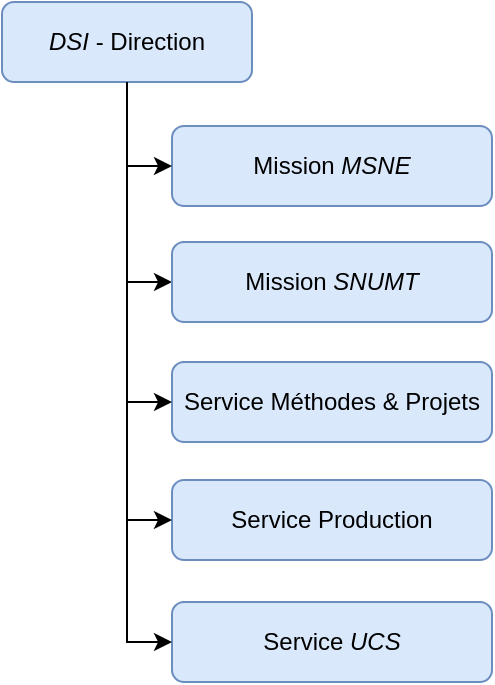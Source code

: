 <mxfile version="24.7.1" type="github">
  <diagram name="Page-1" id="Vvxi3eaOHNYTfqwF8qMl">
    <mxGraphModel dx="1196" dy="647" grid="1" gridSize="10" guides="1" tooltips="1" connect="1" arrows="1" fold="1" page="1" pageScale="1" pageWidth="827" pageHeight="1169" math="0" shadow="0">
      <root>
        <mxCell id="0" />
        <mxCell id="1" parent="0" />
        <mxCell id="kAIopRJ4j19YjuC8EgND-2" value="" style="edgeStyle=orthogonalEdgeStyle;rounded=0;orthogonalLoop=1;jettySize=auto;html=1;exitX=0.5;exitY=1;exitDx=0;exitDy=0;entryX=0;entryY=0.5;entryDx=0;entryDy=0;" parent="1" source="QqvgjilXs0riYiPpLU37-2" target="kAIopRJ4j19YjuC8EgND-1" edge="1">
          <mxGeometry relative="1" as="geometry" />
        </mxCell>
        <mxCell id="QqvgjilXs0riYiPpLU37-2" value="&lt;i&gt;DSI&lt;/i&gt; - Direction" style="rounded=1;whiteSpace=wrap;html=1;fillColor=#dae8fc;strokeColor=#6c8ebf;" parent="1" vertex="1">
          <mxGeometry x="75" y="40" width="125" height="40" as="geometry" />
        </mxCell>
        <mxCell id="kAIopRJ4j19YjuC8EgND-1" value="Mission &lt;i&gt;SNUMT&lt;/i&gt;" style="whiteSpace=wrap;html=1;fillColor=#dae8fc;strokeColor=#6c8ebf;rounded=1;" parent="1" vertex="1">
          <mxGeometry x="160" y="160" width="160" height="40" as="geometry" />
        </mxCell>
        <mxCell id="kAIopRJ4j19YjuC8EgND-5" value="Mission &lt;i&gt;MSNE&lt;/i&gt;" style="whiteSpace=wrap;html=1;fillColor=#dae8fc;strokeColor=#6c8ebf;rounded=1;" parent="1" vertex="1">
          <mxGeometry x="160" y="102" width="160" height="40" as="geometry" />
        </mxCell>
        <mxCell id="kAIopRJ4j19YjuC8EgND-6" value="" style="edgeStyle=orthogonalEdgeStyle;rounded=0;orthogonalLoop=1;jettySize=auto;html=1;exitX=0.5;exitY=1;exitDx=0;exitDy=0;entryX=0;entryY=0.5;entryDx=0;entryDy=0;" parent="1" source="QqvgjilXs0riYiPpLU37-2" target="kAIopRJ4j19YjuC8EgND-5" edge="1">
          <mxGeometry relative="1" as="geometry">
            <mxPoint x="110" y="270" as="sourcePoint" />
            <mxPoint x="132" y="330" as="targetPoint" />
          </mxGeometry>
        </mxCell>
        <mxCell id="kAIopRJ4j19YjuC8EgND-8" value="Service Méthodes &amp;amp; Projets" style="whiteSpace=wrap;html=1;fillColor=#dae8fc;strokeColor=#6c8ebf;rounded=1;" parent="1" vertex="1">
          <mxGeometry x="160" y="220" width="160" height="40" as="geometry" />
        </mxCell>
        <mxCell id="kAIopRJ4j19YjuC8EgND-9" value="" style="edgeStyle=orthogonalEdgeStyle;rounded=0;orthogonalLoop=1;jettySize=auto;html=1;exitX=0.5;exitY=1;exitDx=0;exitDy=0;entryX=0;entryY=0.5;entryDx=0;entryDy=0;" parent="1" source="QqvgjilXs0riYiPpLU37-2" target="kAIopRJ4j19YjuC8EgND-8" edge="1">
          <mxGeometry relative="1" as="geometry">
            <mxPoint x="40" y="300" as="sourcePoint" />
            <mxPoint x="62" y="402" as="targetPoint" />
          </mxGeometry>
        </mxCell>
        <mxCell id="kAIopRJ4j19YjuC8EgND-10" value="Service Production" style="whiteSpace=wrap;html=1;fillColor=#dae8fc;strokeColor=#6c8ebf;rounded=1;" parent="1" vertex="1">
          <mxGeometry x="160" y="279" width="160" height="40" as="geometry" />
        </mxCell>
        <mxCell id="kAIopRJ4j19YjuC8EgND-11" value="Service &lt;i&gt;UCS&lt;/i&gt;" style="whiteSpace=wrap;html=1;fillColor=#dae8fc;strokeColor=#6c8ebf;rounded=1;" parent="1" vertex="1">
          <mxGeometry x="160" y="340" width="160" height="40" as="geometry" />
        </mxCell>
        <mxCell id="kAIopRJ4j19YjuC8EgND-12" value="" style="edgeStyle=orthogonalEdgeStyle;rounded=0;orthogonalLoop=1;jettySize=auto;html=1;exitX=0.5;exitY=1;exitDx=0;exitDy=0;entryX=0;entryY=0.5;entryDx=0;entryDy=0;" parent="1" source="QqvgjilXs0riYiPpLU37-2" target="kAIopRJ4j19YjuC8EgND-10" edge="1">
          <mxGeometry relative="1" as="geometry">
            <mxPoint x="30" y="230" as="sourcePoint" />
            <mxPoint x="52" y="390" as="targetPoint" />
          </mxGeometry>
        </mxCell>
        <mxCell id="kAIopRJ4j19YjuC8EgND-14" value="" style="edgeStyle=orthogonalEdgeStyle;rounded=0;orthogonalLoop=1;jettySize=auto;html=1;exitX=0.5;exitY=1;exitDx=0;exitDy=0;entryX=0;entryY=0.5;entryDx=0;entryDy=0;" parent="1" source="QqvgjilXs0riYiPpLU37-2" target="kAIopRJ4j19YjuC8EgND-11" edge="1">
          <mxGeometry relative="1" as="geometry">
            <mxPoint x="148" y="90" as="sourcePoint" />
            <mxPoint x="170" y="309" as="targetPoint" />
          </mxGeometry>
        </mxCell>
      </root>
    </mxGraphModel>
  </diagram>
</mxfile>
